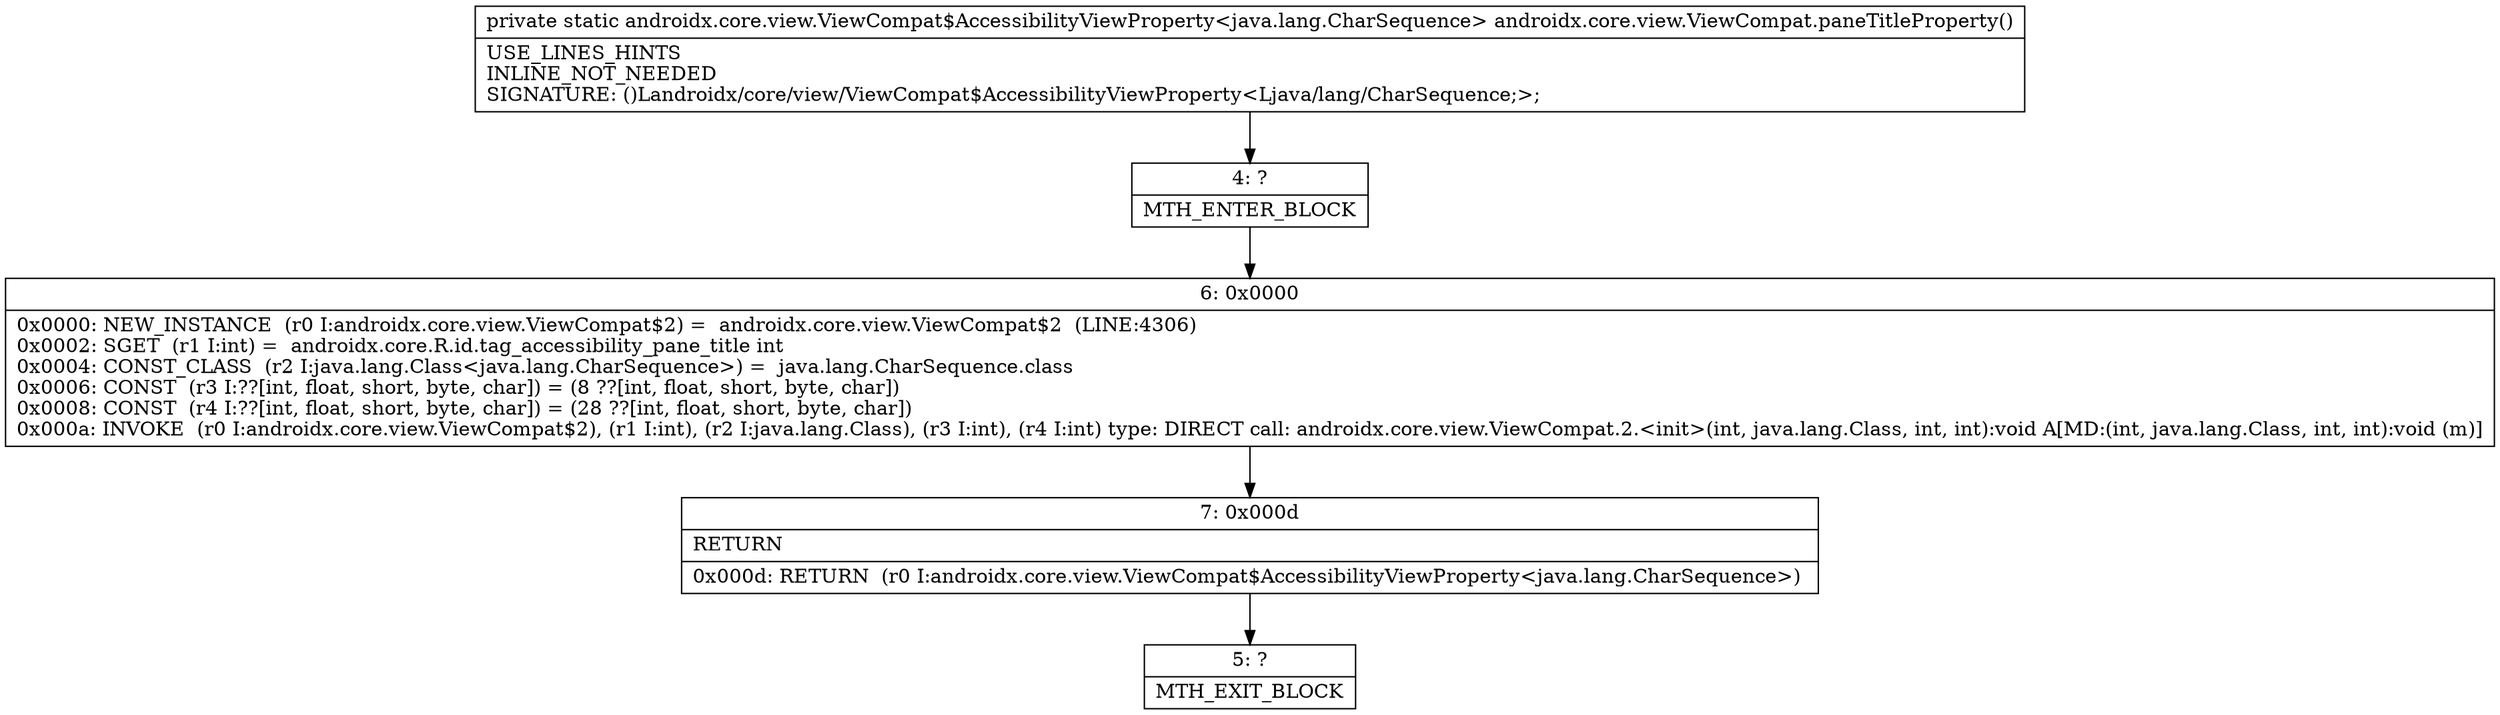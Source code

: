 digraph "CFG forandroidx.core.view.ViewCompat.paneTitleProperty()Landroidx\/core\/view\/ViewCompat$AccessibilityViewProperty;" {
Node_4 [shape=record,label="{4\:\ ?|MTH_ENTER_BLOCK\l}"];
Node_6 [shape=record,label="{6\:\ 0x0000|0x0000: NEW_INSTANCE  (r0 I:androidx.core.view.ViewCompat$2) =  androidx.core.view.ViewCompat$2  (LINE:4306)\l0x0002: SGET  (r1 I:int) =  androidx.core.R.id.tag_accessibility_pane_title int \l0x0004: CONST_CLASS  (r2 I:java.lang.Class\<java.lang.CharSequence\>) =  java.lang.CharSequence.class \l0x0006: CONST  (r3 I:??[int, float, short, byte, char]) = (8 ??[int, float, short, byte, char]) \l0x0008: CONST  (r4 I:??[int, float, short, byte, char]) = (28 ??[int, float, short, byte, char]) \l0x000a: INVOKE  (r0 I:androidx.core.view.ViewCompat$2), (r1 I:int), (r2 I:java.lang.Class), (r3 I:int), (r4 I:int) type: DIRECT call: androidx.core.view.ViewCompat.2.\<init\>(int, java.lang.Class, int, int):void A[MD:(int, java.lang.Class, int, int):void (m)]\l}"];
Node_7 [shape=record,label="{7\:\ 0x000d|RETURN\l|0x000d: RETURN  (r0 I:androidx.core.view.ViewCompat$AccessibilityViewProperty\<java.lang.CharSequence\>) \l}"];
Node_5 [shape=record,label="{5\:\ ?|MTH_EXIT_BLOCK\l}"];
MethodNode[shape=record,label="{private static androidx.core.view.ViewCompat$AccessibilityViewProperty\<java.lang.CharSequence\> androidx.core.view.ViewCompat.paneTitleProperty()  | USE_LINES_HINTS\lINLINE_NOT_NEEDED\lSIGNATURE: ()Landroidx\/core\/view\/ViewCompat$AccessibilityViewProperty\<Ljava\/lang\/CharSequence;\>;\l}"];
MethodNode -> Node_4;Node_4 -> Node_6;
Node_6 -> Node_7;
Node_7 -> Node_5;
}


